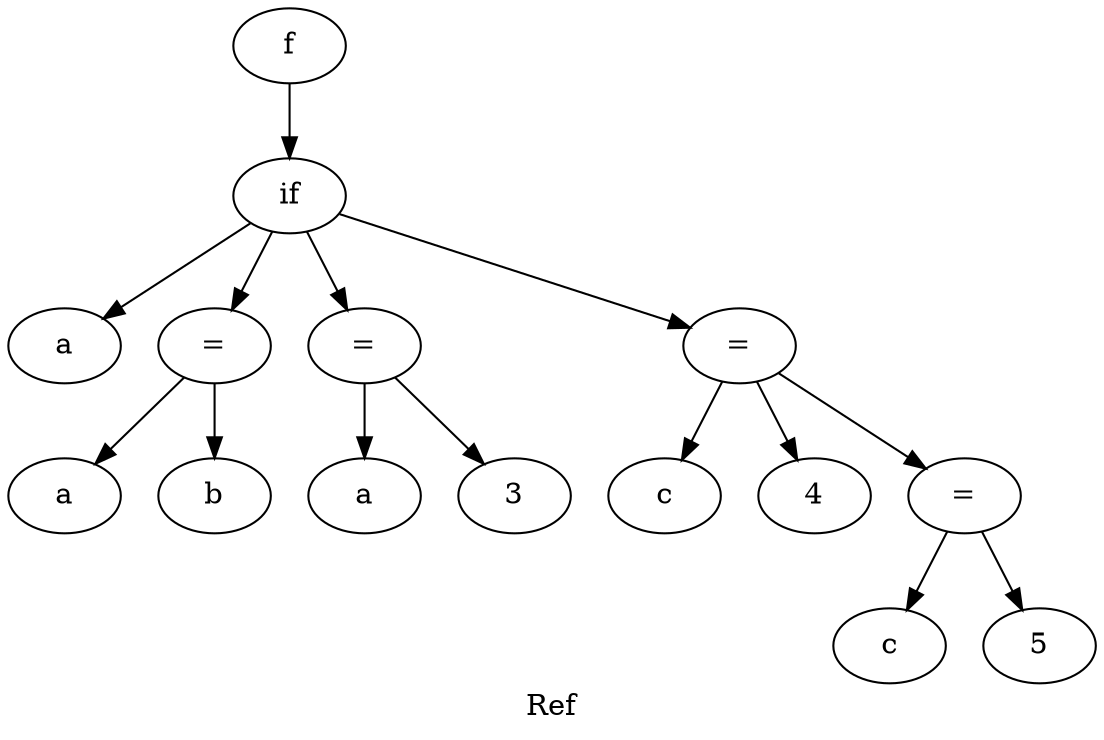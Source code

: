 digraph {
label="Ref";
x558f172bb9f0 -> x558f172bb230
x558f172bb230 -> x558f172ba980
x558f172bb230 -> x558f172bad40
x558f172bb230 -> x558f172bb150
x558f172bb230 -> x558f172bb5e0
x558f172bad40 -> x558f172bab60
x558f172bad40 -> x558f172bacd0
x558f172bb150 -> x558f172baf90
x558f172bb150 -> x558f172bb070
x558f172bb5e0 -> x558f172bb420
x558f172bb5e0 -> x558f172bb500
x558f172bb5e0 -> x558f172bb910
x558f172bb910 -> x558f172bb750
x558f172bb910 -> x558f172bb830
x558f172bb9f0 [label="f"];
x558f172bb230 [label="if"];
x558f172ba980 [label="a"];
x558f172bad40 [label="="];
x558f172bab60 [label="a"];
x558f172bacd0 [label="b"];
x558f172bb150 [label="="];
x558f172baf90 [label="a"];
x558f172bb070 [label="3"];
x558f172bb5e0 [label="="];
x558f172bb420 [label="c"];
x558f172bb500 [label="4"];
x558f172bb910 [label="="];
x558f172bb750 [label="c"];
x558f172bb830 [label="5"];
}
